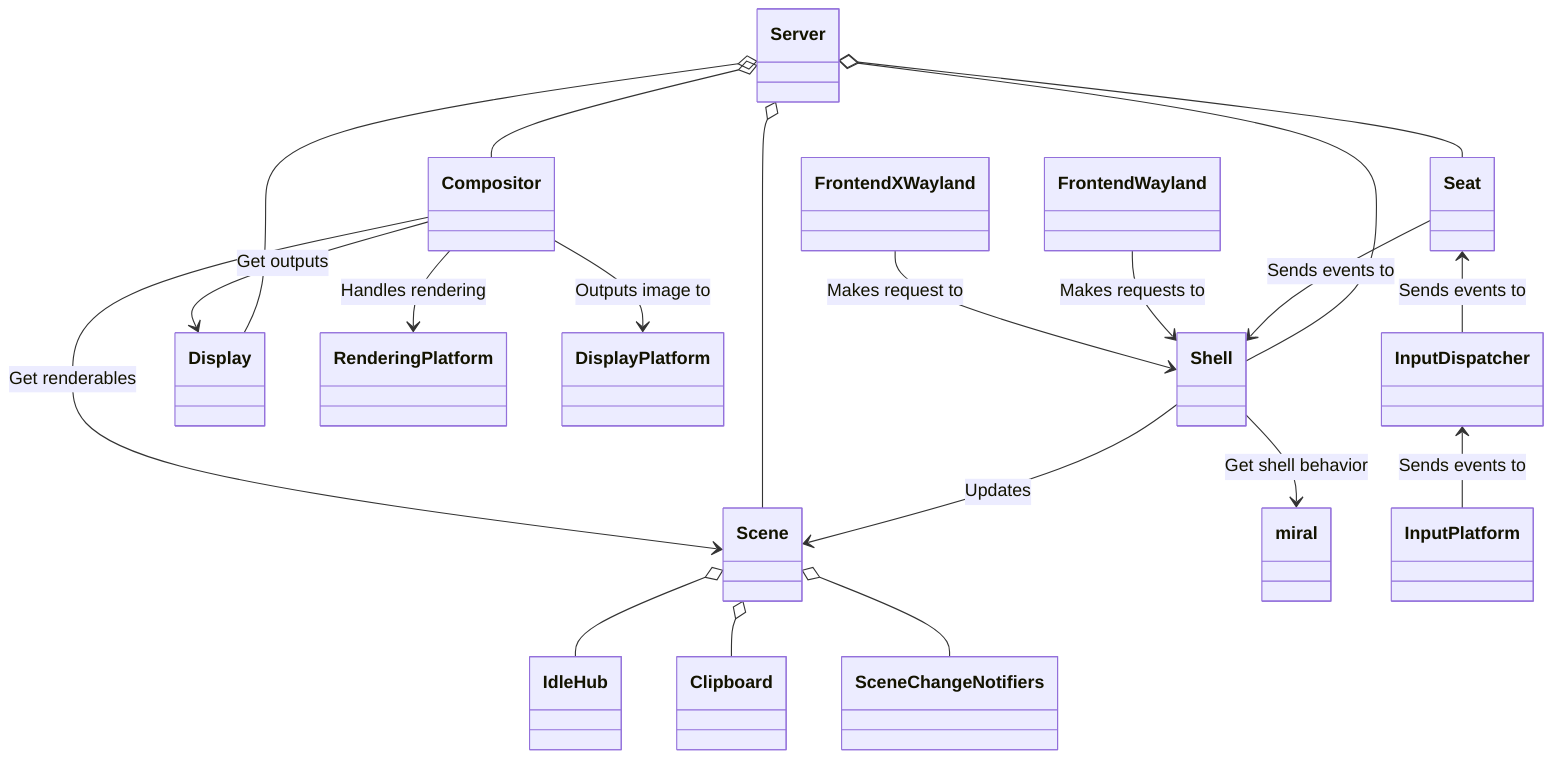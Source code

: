 classDiagram
    Shell --> Scene: Updates
    Server o-- Shell
    Server o-- Scene
    Server o-- Compositor
    Server o-- Seat
    Server o-- Display

    Shell --> miral: Get shell behavior
    Compositor --> Scene: Get renderables
    Compositor --> Display: Get outputs
    Compositor --> RenderingPlatform: Handles rendering
    Compositor --> DisplayPlatform: Outputs image to
    InputDispatcher <-- InputPlatform: Sends events to
    Seat <-- InputDispatcher: Sends events to
    Seat --> Shell: Sends events to
    FrontendWayland --> Shell: Makes requests to
    FrontendXWayland --> Shell: Makes request to
    Scene o-- IdleHub
    Scene o-- Clipboard
    Scene o-- SceneChangeNotifiers


    %%Server --> Core
    %%Server --> Common